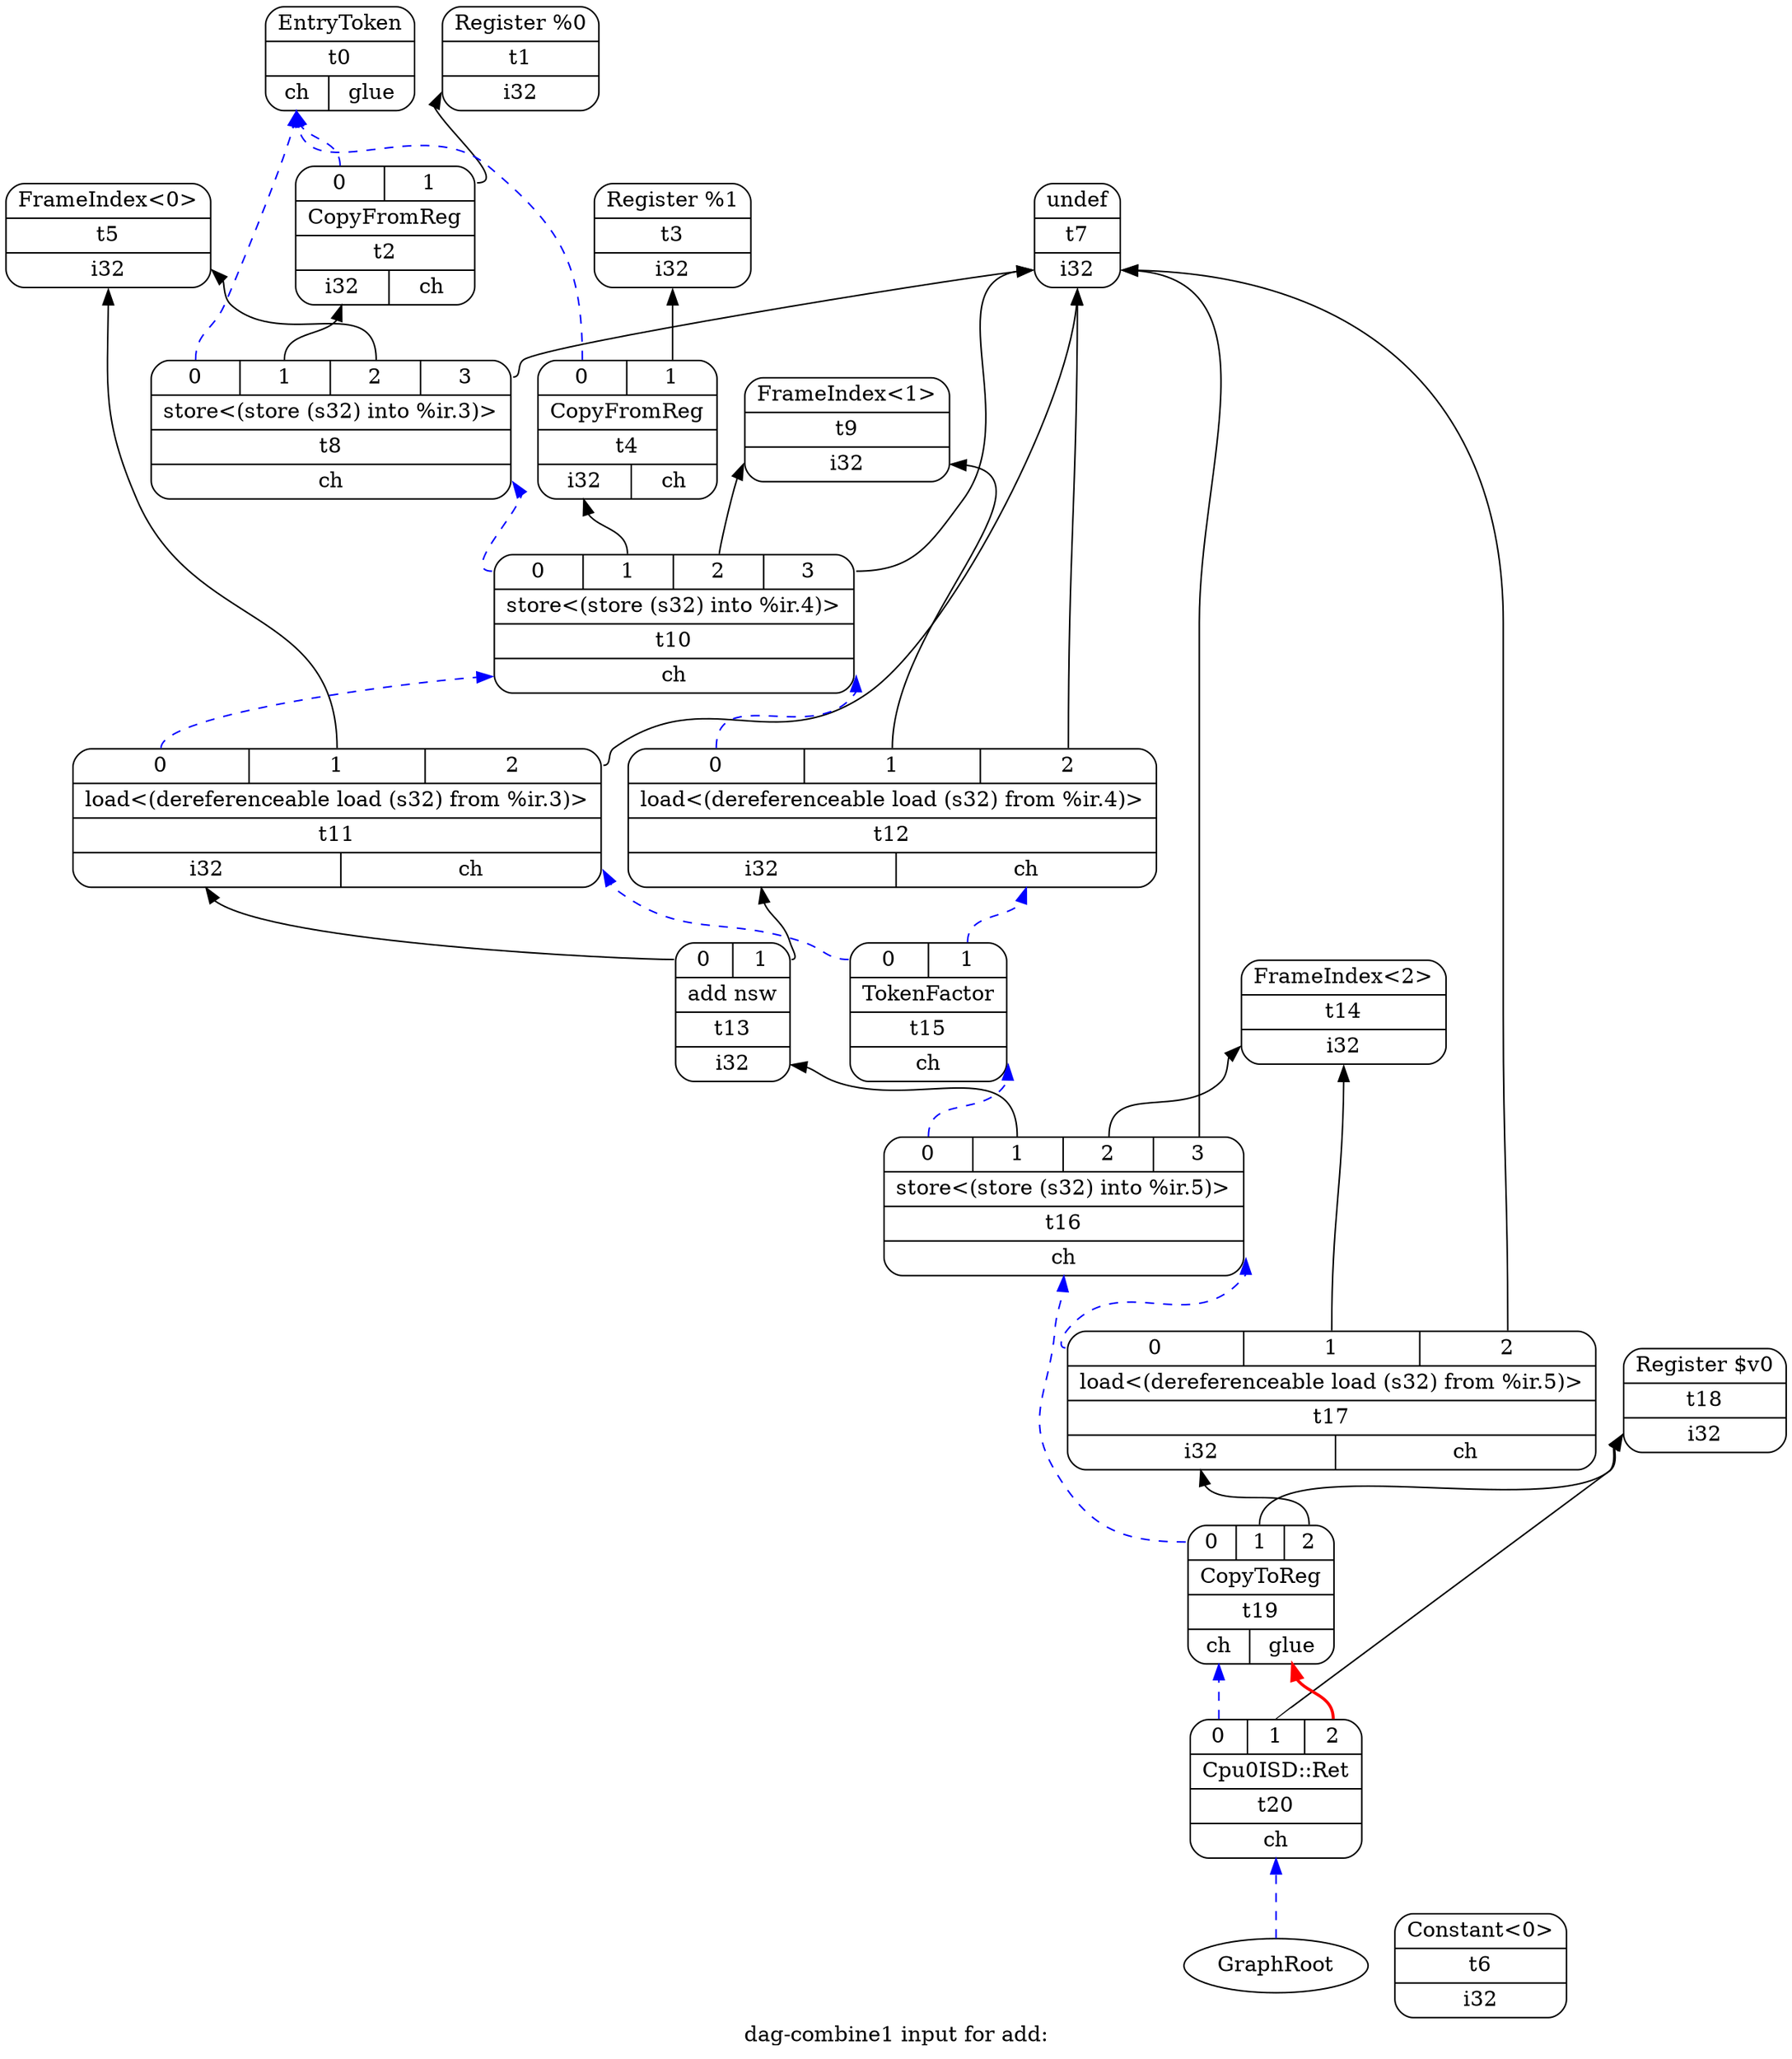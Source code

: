 digraph "dag-combine1 input for add:" {
	rankdir="BT";
	label="dag-combine1 input for add:";

	Node0x5b0c1d48c420 [shape=record,shape=Mrecord,label="{EntryToken|t0|{<d0>ch|<d1>glue}}"];
	Node0x5b0c1d4da7b0 [shape=record,shape=Mrecord,label="{Register %0|t1|{<d0>i32}}"];
	Node0x5b0c1d4da820 [shape=record,shape=Mrecord,label="{{<s0>0|<s1>1}|CopyFromReg|t2|{<d0>i32|<d1>ch}}"];
	Node0x5b0c1d4da820:s0 -> Node0x5b0c1d48c420:d0[color=blue,style=dashed];
	Node0x5b0c1d4da820:s1 -> Node0x5b0c1d4da7b0:d0;
	Node0x5b0c1d4da890 [shape=record,shape=Mrecord,label="{Register %1|t3|{<d0>i32}}"];
	Node0x5b0c1d4da900 [shape=record,shape=Mrecord,label="{{<s0>0|<s1>1}|CopyFromReg|t4|{<d0>i32|<d1>ch}}"];
	Node0x5b0c1d4da900:s0 -> Node0x5b0c1d48c420:d0[color=blue,style=dashed];
	Node0x5b0c1d4da900:s1 -> Node0x5b0c1d4da890:d0;
	Node0x5b0c1d4da970 [shape=record,shape=Mrecord,label="{FrameIndex\<0\>|t5|{<d0>i32}}"];
	Node0x5b0c1d4da9e0 [shape=record,shape=Mrecord,label="{Constant\<0\>|t6|{<d0>i32}}"];
	Node0x5b0c1d4daa50 [shape=record,shape=Mrecord,label="{undef|t7|{<d0>i32}}"];
	Node0x5b0c1d4daac0 [shape=record,shape=Mrecord,label="{{<s0>0|<s1>1|<s2>2|<s3>3}|store\<(store (s32) into %ir.3)\>|t8|{<d0>ch}}"];
	Node0x5b0c1d4daac0:s0 -> Node0x5b0c1d48c420:d0[color=blue,style=dashed];
	Node0x5b0c1d4daac0:s1 -> Node0x5b0c1d4da820:d0;
	Node0x5b0c1d4daac0:s2 -> Node0x5b0c1d4da970:d0;
	Node0x5b0c1d4daac0:s3 -> Node0x5b0c1d4daa50:d0;
	Node0x5b0c1d4dab30 [shape=record,shape=Mrecord,label="{FrameIndex\<1\>|t9|{<d0>i32}}"];
	Node0x5b0c1d4daba0 [shape=record,shape=Mrecord,label="{{<s0>0|<s1>1|<s2>2|<s3>3}|store\<(store (s32) into %ir.4)\>|t10|{<d0>ch}}"];
	Node0x5b0c1d4daba0:s0 -> Node0x5b0c1d4daac0:d0[color=blue,style=dashed];
	Node0x5b0c1d4daba0:s1 -> Node0x5b0c1d4da900:d0;
	Node0x5b0c1d4daba0:s2 -> Node0x5b0c1d4dab30:d0;
	Node0x5b0c1d4daba0:s3 -> Node0x5b0c1d4daa50:d0;
	Node0x5b0c1d4dac10 [shape=record,shape=Mrecord,label="{{<s0>0|<s1>1|<s2>2}|load\<(dereferenceable load (s32) from %ir.3)\>|t11|{<d0>i32|<d1>ch}}"];
	Node0x5b0c1d4dac10:s0 -> Node0x5b0c1d4daba0:d0[color=blue,style=dashed];
	Node0x5b0c1d4dac10:s1 -> Node0x5b0c1d4da970:d0;
	Node0x5b0c1d4dac10:s2 -> Node0x5b0c1d4daa50:d0;
	Node0x5b0c1d4dac80 [shape=record,shape=Mrecord,label="{{<s0>0|<s1>1|<s2>2}|load\<(dereferenceable load (s32) from %ir.4)\>|t12|{<d0>i32|<d1>ch}}"];
	Node0x5b0c1d4dac80:s0 -> Node0x5b0c1d4daba0:d0[color=blue,style=dashed];
	Node0x5b0c1d4dac80:s1 -> Node0x5b0c1d4dab30:d0;
	Node0x5b0c1d4dac80:s2 -> Node0x5b0c1d4daa50:d0;
	Node0x5b0c1d4dacf0 [shape=record,shape=Mrecord,label="{{<s0>0|<s1>1}|add nsw|t13|{<d0>i32}}"];
	Node0x5b0c1d4dacf0:s0 -> Node0x5b0c1d4dac10:d0;
	Node0x5b0c1d4dacf0:s1 -> Node0x5b0c1d4dac80:d0;
	Node0x5b0c1d4dad60 [shape=record,shape=Mrecord,label="{FrameIndex\<2\>|t14|{<d0>i32}}"];
	Node0x5b0c1d4dadd0 [shape=record,shape=Mrecord,label="{{<s0>0|<s1>1}|TokenFactor|t15|{<d0>ch}}"];
	Node0x5b0c1d4dadd0:s0 -> Node0x5b0c1d4dac10:d1[color=blue,style=dashed];
	Node0x5b0c1d4dadd0:s1 -> Node0x5b0c1d4dac80:d1[color=blue,style=dashed];
	Node0x5b0c1d4dae40 [shape=record,shape=Mrecord,label="{{<s0>0|<s1>1|<s2>2|<s3>3}|store\<(store (s32) into %ir.5)\>|t16|{<d0>ch}}"];
	Node0x5b0c1d4dae40:s0 -> Node0x5b0c1d4dadd0:d0[color=blue,style=dashed];
	Node0x5b0c1d4dae40:s1 -> Node0x5b0c1d4dacf0:d0;
	Node0x5b0c1d4dae40:s2 -> Node0x5b0c1d4dad60:d0;
	Node0x5b0c1d4dae40:s3 -> Node0x5b0c1d4daa50:d0;
	Node0x5b0c1d4daeb0 [shape=record,shape=Mrecord,label="{{<s0>0|<s1>1|<s2>2}|load\<(dereferenceable load (s32) from %ir.5)\>|t17|{<d0>i32|<d1>ch}}"];
	Node0x5b0c1d4daeb0:s0 -> Node0x5b0c1d4dae40:d0[color=blue,style=dashed];
	Node0x5b0c1d4daeb0:s1 -> Node0x5b0c1d4dad60:d0;
	Node0x5b0c1d4daeb0:s2 -> Node0x5b0c1d4daa50:d0;
	Node0x5b0c1d4daf20 [shape=record,shape=Mrecord,label="{Register $v0|t18|{<d0>i32}}"];
	Node0x5b0c1d4daf90 [shape=record,shape=Mrecord,label="{{<s0>0|<s1>1|<s2>2}|CopyToReg|t19|{<d0>ch|<d1>glue}}"];
	Node0x5b0c1d4daf90:s0 -> Node0x5b0c1d4dae40:d0[color=blue,style=dashed];
	Node0x5b0c1d4daf90:s1 -> Node0x5b0c1d4daf20:d0;
	Node0x5b0c1d4daf90:s2 -> Node0x5b0c1d4daeb0:d0;
	Node0x5b0c1d4db000 [shape=record,shape=Mrecord,label="{{<s0>0|<s1>1|<s2>2}|Cpu0ISD::Ret|t20|{<d0>ch}}"];
	Node0x5b0c1d4db000:s0 -> Node0x5b0c1d4daf90:d0[color=blue,style=dashed];
	Node0x5b0c1d4db000:s1 -> Node0x5b0c1d4daf20:d0;
	Node0x5b0c1d4db000:s2 -> Node0x5b0c1d4daf90:d1[color=red,style=bold];
	Node0x0[ plaintext=circle, label ="GraphRoot"];
	Node0x0 -> Node0x5b0c1d4db000:d0[color=blue,style=dashed];
}
